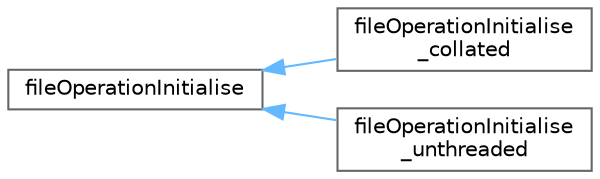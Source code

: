 digraph "Graphical Class Hierarchy"
{
 // LATEX_PDF_SIZE
  bgcolor="transparent";
  edge [fontname=Helvetica,fontsize=10,labelfontname=Helvetica,labelfontsize=10];
  node [fontname=Helvetica,fontsize=10,shape=box,height=0.2,width=0.4];
  rankdir="LR";
  Node0 [id="Node000000",label="fileOperationInitialise",height=0.2,width=0.4,color="grey40", fillcolor="white", style="filled",URL="$classFoam_1_1fileOperations_1_1fileOperationInitialise.html",tooltip=" "];
  Node0 -> Node1 [id="edge4661_Node000000_Node000001",dir="back",color="steelblue1",style="solid",tooltip=" "];
  Node1 [id="Node000001",label="fileOperationInitialise\l_collated",height=0.2,width=0.4,color="grey40", fillcolor="white", style="filled",URL="$classFoam_1_1fileOperations_1_1fileOperationInitialise__collated.html",tooltip=" "];
  Node0 -> Node2 [id="edge4662_Node000000_Node000002",dir="back",color="steelblue1",style="solid",tooltip=" "];
  Node2 [id="Node000002",label="fileOperationInitialise\l_unthreaded",height=0.2,width=0.4,color="grey40", fillcolor="white", style="filled",URL="$classFoam_1_1fileOperations_1_1fileOperationInitialise__unthreaded.html",tooltip=" "];
}
